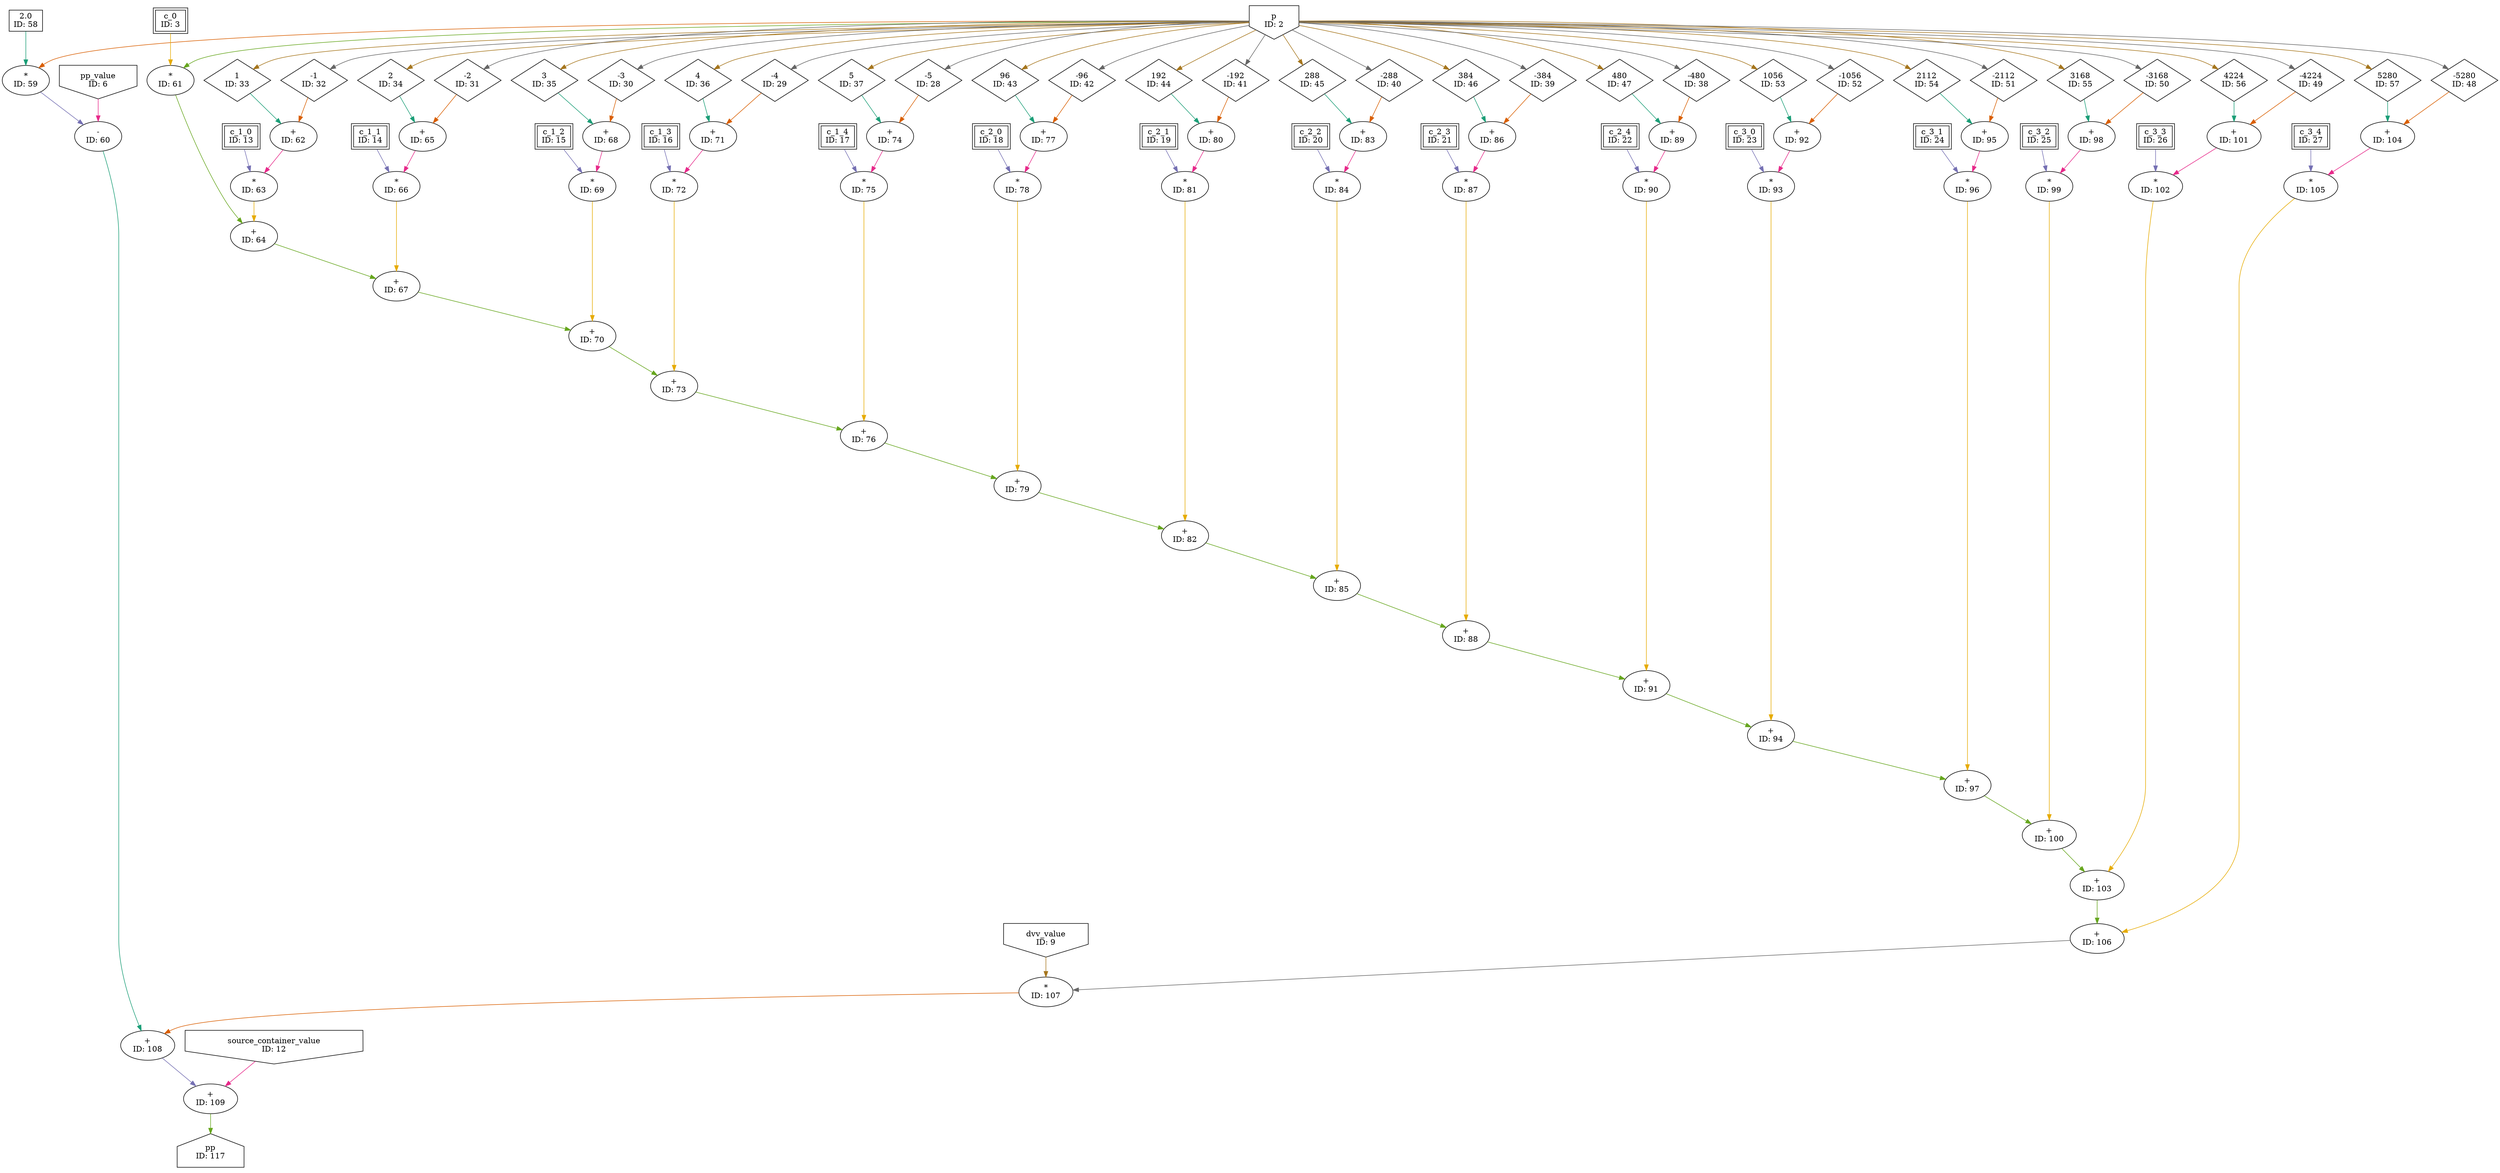 digraph cpu_mainKernel_pre_dsp_extraction{
	NodeConstantDouble58 [shape=box, label="2.0\nID: 58"];
	NodeInput2 [shape=invhouse, label="p\nID: 2"];
	NodeMul59 [label="*\nID: 59"];
	NodeInput6 [shape=invhouse, label="pp_value\nID: 6"];
	NodeSub60 [label="-\nID: 60"];
	NodeInput9 [shape=invhouse, label="dvv_value\nID: 9"];
	NodeInputMappedReg3 [shape=box, peripheries=2, label="c_0\nID: 3"];
	NodeMul61 [label="*\nID: 61"];
	NodeInputMappedReg13 [shape=box, peripheries=2, label="c_1_0\nID: 13"];
	NodeStreamOffset33 [shape=diamond, label="1\nID: 33"];
	NodeStreamOffset32 [shape=diamond, label="-1\nID: 32"];
	NodeAdd62 [label="+\nID: 62"];
	NodeMul63 [label="*\nID: 63"];
	NodeAdd64 [label="+\nID: 64"];
	NodeInputMappedReg14 [shape=box, peripheries=2, label="c_1_1\nID: 14"];
	NodeStreamOffset34 [shape=diamond, label="2\nID: 34"];
	NodeStreamOffset31 [shape=diamond, label="-2\nID: 31"];
	NodeAdd65 [label="+\nID: 65"];
	NodeMul66 [label="*\nID: 66"];
	NodeAdd67 [label="+\nID: 67"];
	NodeInputMappedReg15 [shape=box, peripheries=2, label="c_1_2\nID: 15"];
	NodeStreamOffset35 [shape=diamond, label="3\nID: 35"];
	NodeStreamOffset30 [shape=diamond, label="-3\nID: 30"];
	NodeAdd68 [label="+\nID: 68"];
	NodeMul69 [label="*\nID: 69"];
	NodeAdd70 [label="+\nID: 70"];
	NodeInputMappedReg16 [shape=box, peripheries=2, label="c_1_3\nID: 16"];
	NodeStreamOffset36 [shape=diamond, label="4\nID: 36"];
	NodeStreamOffset29 [shape=diamond, label="-4\nID: 29"];
	NodeAdd71 [label="+\nID: 71"];
	NodeMul72 [label="*\nID: 72"];
	NodeAdd73 [label="+\nID: 73"];
	NodeInputMappedReg17 [shape=box, peripheries=2, label="c_1_4\nID: 17"];
	NodeStreamOffset37 [shape=diamond, label="5\nID: 37"];
	NodeStreamOffset28 [shape=diamond, label="-5\nID: 28"];
	NodeAdd74 [label="+\nID: 74"];
	NodeMul75 [label="*\nID: 75"];
	NodeAdd76 [label="+\nID: 76"];
	NodeInputMappedReg18 [shape=box, peripheries=2, label="c_2_0\nID: 18"];
	NodeStreamOffset43 [shape=diamond, label="96\nID: 43"];
	NodeStreamOffset42 [shape=diamond, label="-96\nID: 42"];
	NodeAdd77 [label="+\nID: 77"];
	NodeMul78 [label="*\nID: 78"];
	NodeAdd79 [label="+\nID: 79"];
	NodeInputMappedReg19 [shape=box, peripheries=2, label="c_2_1\nID: 19"];
	NodeStreamOffset44 [shape=diamond, label="192\nID: 44"];
	NodeStreamOffset41 [shape=diamond, label="-192\nID: 41"];
	NodeAdd80 [label="+\nID: 80"];
	NodeMul81 [label="*\nID: 81"];
	NodeAdd82 [label="+\nID: 82"];
	NodeInputMappedReg20 [shape=box, peripheries=2, label="c_2_2\nID: 20"];
	NodeStreamOffset45 [shape=diamond, label="288\nID: 45"];
	NodeStreamOffset40 [shape=diamond, label="-288\nID: 40"];
	NodeAdd83 [label="+\nID: 83"];
	NodeMul84 [label="*\nID: 84"];
	NodeAdd85 [label="+\nID: 85"];
	NodeInputMappedReg21 [shape=box, peripheries=2, label="c_2_3\nID: 21"];
	NodeStreamOffset46 [shape=diamond, label="384\nID: 46"];
	NodeStreamOffset39 [shape=diamond, label="-384\nID: 39"];
	NodeAdd86 [label="+\nID: 86"];
	NodeMul87 [label="*\nID: 87"];
	NodeAdd88 [label="+\nID: 88"];
	NodeInputMappedReg22 [shape=box, peripheries=2, label="c_2_4\nID: 22"];
	NodeStreamOffset47 [shape=diamond, label="480\nID: 47"];
	NodeStreamOffset38 [shape=diamond, label="-480\nID: 38"];
	NodeAdd89 [label="+\nID: 89"];
	NodeMul90 [label="*\nID: 90"];
	NodeAdd91 [label="+\nID: 91"];
	NodeInputMappedReg23 [shape=box, peripheries=2, label="c_3_0\nID: 23"];
	NodeStreamOffset53 [shape=diamond, label="1056\nID: 53"];
	NodeStreamOffset52 [shape=diamond, label="-1056\nID: 52"];
	NodeAdd92 [label="+\nID: 92"];
	NodeMul93 [label="*\nID: 93"];
	NodeAdd94 [label="+\nID: 94"];
	NodeInputMappedReg24 [shape=box, peripheries=2, label="c_3_1\nID: 24"];
	NodeStreamOffset54 [shape=diamond, label="2112\nID: 54"];
	NodeStreamOffset51 [shape=diamond, label="-2112\nID: 51"];
	NodeAdd95 [label="+\nID: 95"];
	NodeMul96 [label="*\nID: 96"];
	NodeAdd97 [label="+\nID: 97"];
	NodeInputMappedReg25 [shape=box, peripheries=2, label="c_3_2\nID: 25"];
	NodeStreamOffset55 [shape=diamond, label="3168\nID: 55"];
	NodeStreamOffset50 [shape=diamond, label="-3168\nID: 50"];
	NodeAdd98 [label="+\nID: 98"];
	NodeMul99 [label="*\nID: 99"];
	NodeAdd100 [label="+\nID: 100"];
	NodeInputMappedReg26 [shape=box, peripheries=2, label="c_3_3\nID: 26"];
	NodeStreamOffset56 [shape=diamond, label="4224\nID: 56"];
	NodeStreamOffset49 [shape=diamond, label="-4224\nID: 49"];
	NodeAdd101 [label="+\nID: 101"];
	NodeMul102 [label="*\nID: 102"];
	NodeAdd103 [label="+\nID: 103"];
	NodeInputMappedReg27 [shape=box, peripheries=2, label="c_3_4\nID: 27"];
	NodeStreamOffset57 [shape=diamond, label="5280\nID: 57"];
	NodeStreamOffset48 [shape=diamond, label="-5280\nID: 48"];
	NodeAdd104 [label="+\nID: 104"];
	NodeMul105 [label="*\nID: 105"];
	NodeAdd106 [label="+\nID: 106"];
	NodeMul107 [label="*\nID: 107"];
	NodeAdd108 [label="+\nID: 108"];
	NodeInput12 [shape=invhouse, label="source_container_value\nID: 12"];
	NodeAdd109 [label="+\nID: 109"];
	NodeOutput117 [shape=house, label="pp\nID: 117"];
	NodeConstantDouble58 -> NodeMul59[color="/dark28/1" photon_data="EDGE,SrcNode:58,SrcNodePort:value"];
	NodeInput2 -> NodeMul59[color="/dark28/2" photon_data="EDGE,SrcNode:2,SrcNodePort:data"];
	NodeMul59 -> NodeSub60[color="/dark28/3" photon_data="EDGE,SrcNode:59,SrcNodePort:result"];
	NodeInput6 -> NodeSub60[color="/dark28/4" photon_data="EDGE,SrcNode:6,SrcNodePort:data"];
	NodeInput2 -> NodeMul61[color="/dark28/5" photon_data="EDGE,SrcNode:2,SrcNodePort:data"];
	NodeInputMappedReg3 -> NodeMul61[color="/dark28/6" photon_data="EDGE,SrcNode:3,SrcNodePort:c_0"];
	NodeInput2 -> NodeStreamOffset33[color="/dark28/7" photon_data="EDGE,SrcNode:2,SrcNodePort:data"];
	NodeInput2 -> NodeStreamOffset32[color="/dark28/8" photon_data="EDGE,SrcNode:2,SrcNodePort:data"];
	NodeStreamOffset33 -> NodeAdd62[color="/dark28/1" photon_data="EDGE,SrcNode:33,SrcNodePort:output"];
	NodeStreamOffset32 -> NodeAdd62[color="/dark28/2" photon_data="EDGE,SrcNode:32,SrcNodePort:output"];
	NodeInputMappedReg13 -> NodeMul63[color="/dark28/3" photon_data="EDGE,SrcNode:13,SrcNodePort:c_1_0"];
	NodeAdd62 -> NodeMul63[color="/dark28/4" photon_data="EDGE,SrcNode:62,SrcNodePort:result"];
	NodeMul61 -> NodeAdd64[color="/dark28/5" photon_data="EDGE,SrcNode:61,SrcNodePort:result"];
	NodeMul63 -> NodeAdd64[color="/dark28/6" photon_data="EDGE,SrcNode:63,SrcNodePort:result"];
	NodeInput2 -> NodeStreamOffset34[color="/dark28/7" photon_data="EDGE,SrcNode:2,SrcNodePort:data"];
	NodeInput2 -> NodeStreamOffset31[color="/dark28/8" photon_data="EDGE,SrcNode:2,SrcNodePort:data"];
	NodeStreamOffset34 -> NodeAdd65[color="/dark28/1" photon_data="EDGE,SrcNode:34,SrcNodePort:output"];
	NodeStreamOffset31 -> NodeAdd65[color="/dark28/2" photon_data="EDGE,SrcNode:31,SrcNodePort:output"];
	NodeInputMappedReg14 -> NodeMul66[color="/dark28/3" photon_data="EDGE,SrcNode:14,SrcNodePort:c_1_1"];
	NodeAdd65 -> NodeMul66[color="/dark28/4" photon_data="EDGE,SrcNode:65,SrcNodePort:result"];
	NodeAdd64 -> NodeAdd67[color="/dark28/5" photon_data="EDGE,SrcNode:64,SrcNodePort:result"];
	NodeMul66 -> NodeAdd67[color="/dark28/6" photon_data="EDGE,SrcNode:66,SrcNodePort:result"];
	NodeInput2 -> NodeStreamOffset35[color="/dark28/7" photon_data="EDGE,SrcNode:2,SrcNodePort:data"];
	NodeInput2 -> NodeStreamOffset30[color="/dark28/8" photon_data="EDGE,SrcNode:2,SrcNodePort:data"];
	NodeStreamOffset35 -> NodeAdd68[color="/dark28/1" photon_data="EDGE,SrcNode:35,SrcNodePort:output"];
	NodeStreamOffset30 -> NodeAdd68[color="/dark28/2" photon_data="EDGE,SrcNode:30,SrcNodePort:output"];
	NodeInputMappedReg15 -> NodeMul69[color="/dark28/3" photon_data="EDGE,SrcNode:15,SrcNodePort:c_1_2"];
	NodeAdd68 -> NodeMul69[color="/dark28/4" photon_data="EDGE,SrcNode:68,SrcNodePort:result"];
	NodeAdd67 -> NodeAdd70[color="/dark28/5" photon_data="EDGE,SrcNode:67,SrcNodePort:result"];
	NodeMul69 -> NodeAdd70[color="/dark28/6" photon_data="EDGE,SrcNode:69,SrcNodePort:result"];
	NodeInput2 -> NodeStreamOffset36[color="/dark28/7" photon_data="EDGE,SrcNode:2,SrcNodePort:data"];
	NodeInput2 -> NodeStreamOffset29[color="/dark28/8" photon_data="EDGE,SrcNode:2,SrcNodePort:data"];
	NodeStreamOffset36 -> NodeAdd71[color="/dark28/1" photon_data="EDGE,SrcNode:36,SrcNodePort:output"];
	NodeStreamOffset29 -> NodeAdd71[color="/dark28/2" photon_data="EDGE,SrcNode:29,SrcNodePort:output"];
	NodeInputMappedReg16 -> NodeMul72[color="/dark28/3" photon_data="EDGE,SrcNode:16,SrcNodePort:c_1_3"];
	NodeAdd71 -> NodeMul72[color="/dark28/4" photon_data="EDGE,SrcNode:71,SrcNodePort:result"];
	NodeAdd70 -> NodeAdd73[color="/dark28/5" photon_data="EDGE,SrcNode:70,SrcNodePort:result"];
	NodeMul72 -> NodeAdd73[color="/dark28/6" photon_data="EDGE,SrcNode:72,SrcNodePort:result"];
	NodeInput2 -> NodeStreamOffset37[color="/dark28/7" photon_data="EDGE,SrcNode:2,SrcNodePort:data"];
	NodeInput2 -> NodeStreamOffset28[color="/dark28/8" photon_data="EDGE,SrcNode:2,SrcNodePort:data"];
	NodeStreamOffset37 -> NodeAdd74[color="/dark28/1" photon_data="EDGE,SrcNode:37,SrcNodePort:output"];
	NodeStreamOffset28 -> NodeAdd74[color="/dark28/2" photon_data="EDGE,SrcNode:28,SrcNodePort:output"];
	NodeInputMappedReg17 -> NodeMul75[color="/dark28/3" photon_data="EDGE,SrcNode:17,SrcNodePort:c_1_4"];
	NodeAdd74 -> NodeMul75[color="/dark28/4" photon_data="EDGE,SrcNode:74,SrcNodePort:result"];
	NodeAdd73 -> NodeAdd76[color="/dark28/5" photon_data="EDGE,SrcNode:73,SrcNodePort:result"];
	NodeMul75 -> NodeAdd76[color="/dark28/6" photon_data="EDGE,SrcNode:75,SrcNodePort:result"];
	NodeInput2 -> NodeStreamOffset43[color="/dark28/7" photon_data="EDGE,SrcNode:2,SrcNodePort:data"];
	NodeInput2 -> NodeStreamOffset42[color="/dark28/8" photon_data="EDGE,SrcNode:2,SrcNodePort:data"];
	NodeStreamOffset43 -> NodeAdd77[color="/dark28/1" photon_data="EDGE,SrcNode:43,SrcNodePort:output"];
	NodeStreamOffset42 -> NodeAdd77[color="/dark28/2" photon_data="EDGE,SrcNode:42,SrcNodePort:output"];
	NodeInputMappedReg18 -> NodeMul78[color="/dark28/3" photon_data="EDGE,SrcNode:18,SrcNodePort:c_2_0"];
	NodeAdd77 -> NodeMul78[color="/dark28/4" photon_data="EDGE,SrcNode:77,SrcNodePort:result"];
	NodeAdd76 -> NodeAdd79[color="/dark28/5" photon_data="EDGE,SrcNode:76,SrcNodePort:result"];
	NodeMul78 -> NodeAdd79[color="/dark28/6" photon_data="EDGE,SrcNode:78,SrcNodePort:result"];
	NodeInput2 -> NodeStreamOffset44[color="/dark28/7" photon_data="EDGE,SrcNode:2,SrcNodePort:data"];
	NodeInput2 -> NodeStreamOffset41[color="/dark28/8" photon_data="EDGE,SrcNode:2,SrcNodePort:data"];
	NodeStreamOffset44 -> NodeAdd80[color="/dark28/1" photon_data="EDGE,SrcNode:44,SrcNodePort:output"];
	NodeStreamOffset41 -> NodeAdd80[color="/dark28/2" photon_data="EDGE,SrcNode:41,SrcNodePort:output"];
	NodeInputMappedReg19 -> NodeMul81[color="/dark28/3" photon_data="EDGE,SrcNode:19,SrcNodePort:c_2_1"];
	NodeAdd80 -> NodeMul81[color="/dark28/4" photon_data="EDGE,SrcNode:80,SrcNodePort:result"];
	NodeAdd79 -> NodeAdd82[color="/dark28/5" photon_data="EDGE,SrcNode:79,SrcNodePort:result"];
	NodeMul81 -> NodeAdd82[color="/dark28/6" photon_data="EDGE,SrcNode:81,SrcNodePort:result"];
	NodeInput2 -> NodeStreamOffset45[color="/dark28/7" photon_data="EDGE,SrcNode:2,SrcNodePort:data"];
	NodeInput2 -> NodeStreamOffset40[color="/dark28/8" photon_data="EDGE,SrcNode:2,SrcNodePort:data"];
	NodeStreamOffset45 -> NodeAdd83[color="/dark28/1" photon_data="EDGE,SrcNode:45,SrcNodePort:output"];
	NodeStreamOffset40 -> NodeAdd83[color="/dark28/2" photon_data="EDGE,SrcNode:40,SrcNodePort:output"];
	NodeInputMappedReg20 -> NodeMul84[color="/dark28/3" photon_data="EDGE,SrcNode:20,SrcNodePort:c_2_2"];
	NodeAdd83 -> NodeMul84[color="/dark28/4" photon_data="EDGE,SrcNode:83,SrcNodePort:result"];
	NodeAdd82 -> NodeAdd85[color="/dark28/5" photon_data="EDGE,SrcNode:82,SrcNodePort:result"];
	NodeMul84 -> NodeAdd85[color="/dark28/6" photon_data="EDGE,SrcNode:84,SrcNodePort:result"];
	NodeInput2 -> NodeStreamOffset46[color="/dark28/7" photon_data="EDGE,SrcNode:2,SrcNodePort:data"];
	NodeInput2 -> NodeStreamOffset39[color="/dark28/8" photon_data="EDGE,SrcNode:2,SrcNodePort:data"];
	NodeStreamOffset46 -> NodeAdd86[color="/dark28/1" photon_data="EDGE,SrcNode:46,SrcNodePort:output"];
	NodeStreamOffset39 -> NodeAdd86[color="/dark28/2" photon_data="EDGE,SrcNode:39,SrcNodePort:output"];
	NodeInputMappedReg21 -> NodeMul87[color="/dark28/3" photon_data="EDGE,SrcNode:21,SrcNodePort:c_2_3"];
	NodeAdd86 -> NodeMul87[color="/dark28/4" photon_data="EDGE,SrcNode:86,SrcNodePort:result"];
	NodeAdd85 -> NodeAdd88[color="/dark28/5" photon_data="EDGE,SrcNode:85,SrcNodePort:result"];
	NodeMul87 -> NodeAdd88[color="/dark28/6" photon_data="EDGE,SrcNode:87,SrcNodePort:result"];
	NodeInput2 -> NodeStreamOffset47[color="/dark28/7" photon_data="EDGE,SrcNode:2,SrcNodePort:data"];
	NodeInput2 -> NodeStreamOffset38[color="/dark28/8" photon_data="EDGE,SrcNode:2,SrcNodePort:data"];
	NodeStreamOffset47 -> NodeAdd89[color="/dark28/1" photon_data="EDGE,SrcNode:47,SrcNodePort:output"];
	NodeStreamOffset38 -> NodeAdd89[color="/dark28/2" photon_data="EDGE,SrcNode:38,SrcNodePort:output"];
	NodeInputMappedReg22 -> NodeMul90[color="/dark28/3" photon_data="EDGE,SrcNode:22,SrcNodePort:c_2_4"];
	NodeAdd89 -> NodeMul90[color="/dark28/4" photon_data="EDGE,SrcNode:89,SrcNodePort:result"];
	NodeAdd88 -> NodeAdd91[color="/dark28/5" photon_data="EDGE,SrcNode:88,SrcNodePort:result"];
	NodeMul90 -> NodeAdd91[color="/dark28/6" photon_data="EDGE,SrcNode:90,SrcNodePort:result"];
	NodeInput2 -> NodeStreamOffset53[color="/dark28/7" photon_data="EDGE,SrcNode:2,SrcNodePort:data"];
	NodeInput2 -> NodeStreamOffset52[color="/dark28/8" photon_data="EDGE,SrcNode:2,SrcNodePort:data"];
	NodeStreamOffset53 -> NodeAdd92[color="/dark28/1" photon_data="EDGE,SrcNode:53,SrcNodePort:output"];
	NodeStreamOffset52 -> NodeAdd92[color="/dark28/2" photon_data="EDGE,SrcNode:52,SrcNodePort:output"];
	NodeInputMappedReg23 -> NodeMul93[color="/dark28/3" photon_data="EDGE,SrcNode:23,SrcNodePort:c_3_0"];
	NodeAdd92 -> NodeMul93[color="/dark28/4" photon_data="EDGE,SrcNode:92,SrcNodePort:result"];
	NodeAdd91 -> NodeAdd94[color="/dark28/5" photon_data="EDGE,SrcNode:91,SrcNodePort:result"];
	NodeMul93 -> NodeAdd94[color="/dark28/6" photon_data="EDGE,SrcNode:93,SrcNodePort:result"];
	NodeInput2 -> NodeStreamOffset54[color="/dark28/7" photon_data="EDGE,SrcNode:2,SrcNodePort:data"];
	NodeInput2 -> NodeStreamOffset51[color="/dark28/8" photon_data="EDGE,SrcNode:2,SrcNodePort:data"];
	NodeStreamOffset54 -> NodeAdd95[color="/dark28/1" photon_data="EDGE,SrcNode:54,SrcNodePort:output"];
	NodeStreamOffset51 -> NodeAdd95[color="/dark28/2" photon_data="EDGE,SrcNode:51,SrcNodePort:output"];
	NodeInputMappedReg24 -> NodeMul96[color="/dark28/3" photon_data="EDGE,SrcNode:24,SrcNodePort:c_3_1"];
	NodeAdd95 -> NodeMul96[color="/dark28/4" photon_data="EDGE,SrcNode:95,SrcNodePort:result"];
	NodeAdd94 -> NodeAdd97[color="/dark28/5" photon_data="EDGE,SrcNode:94,SrcNodePort:result"];
	NodeMul96 -> NodeAdd97[color="/dark28/6" photon_data="EDGE,SrcNode:96,SrcNodePort:result"];
	NodeInput2 -> NodeStreamOffset55[color="/dark28/7" photon_data="EDGE,SrcNode:2,SrcNodePort:data"];
	NodeInput2 -> NodeStreamOffset50[color="/dark28/8" photon_data="EDGE,SrcNode:2,SrcNodePort:data"];
	NodeStreamOffset55 -> NodeAdd98[color="/dark28/1" photon_data="EDGE,SrcNode:55,SrcNodePort:output"];
	NodeStreamOffset50 -> NodeAdd98[color="/dark28/2" photon_data="EDGE,SrcNode:50,SrcNodePort:output"];
	NodeInputMappedReg25 -> NodeMul99[color="/dark28/3" photon_data="EDGE,SrcNode:25,SrcNodePort:c_3_2"];
	NodeAdd98 -> NodeMul99[color="/dark28/4" photon_data="EDGE,SrcNode:98,SrcNodePort:result"];
	NodeAdd97 -> NodeAdd100[color="/dark28/5" photon_data="EDGE,SrcNode:97,SrcNodePort:result"];
	NodeMul99 -> NodeAdd100[color="/dark28/6" photon_data="EDGE,SrcNode:99,SrcNodePort:result"];
	NodeInput2 -> NodeStreamOffset56[color="/dark28/7" photon_data="EDGE,SrcNode:2,SrcNodePort:data"];
	NodeInput2 -> NodeStreamOffset49[color="/dark28/8" photon_data="EDGE,SrcNode:2,SrcNodePort:data"];
	NodeStreamOffset56 -> NodeAdd101[color="/dark28/1" photon_data="EDGE,SrcNode:56,SrcNodePort:output"];
	NodeStreamOffset49 -> NodeAdd101[color="/dark28/2" photon_data="EDGE,SrcNode:49,SrcNodePort:output"];
	NodeInputMappedReg26 -> NodeMul102[color="/dark28/3" photon_data="EDGE,SrcNode:26,SrcNodePort:c_3_3"];
	NodeAdd101 -> NodeMul102[color="/dark28/4" photon_data="EDGE,SrcNode:101,SrcNodePort:result"];
	NodeAdd100 -> NodeAdd103[color="/dark28/5" photon_data="EDGE,SrcNode:100,SrcNodePort:result"];
	NodeMul102 -> NodeAdd103[color="/dark28/6" photon_data="EDGE,SrcNode:102,SrcNodePort:result"];
	NodeInput2 -> NodeStreamOffset57[color="/dark28/7" photon_data="EDGE,SrcNode:2,SrcNodePort:data"];
	NodeInput2 -> NodeStreamOffset48[color="/dark28/8" photon_data="EDGE,SrcNode:2,SrcNodePort:data"];
	NodeStreamOffset57 -> NodeAdd104[color="/dark28/1" photon_data="EDGE,SrcNode:57,SrcNodePort:output"];
	NodeStreamOffset48 -> NodeAdd104[color="/dark28/2" photon_data="EDGE,SrcNode:48,SrcNodePort:output"];
	NodeInputMappedReg27 -> NodeMul105[color="/dark28/3" photon_data="EDGE,SrcNode:27,SrcNodePort:c_3_4"];
	NodeAdd104 -> NodeMul105[color="/dark28/4" photon_data="EDGE,SrcNode:104,SrcNodePort:result"];
	NodeAdd103 -> NodeAdd106[color="/dark28/5" photon_data="EDGE,SrcNode:103,SrcNodePort:result"];
	NodeMul105 -> NodeAdd106[color="/dark28/6" photon_data="EDGE,SrcNode:105,SrcNodePort:result"];
	NodeInput9 -> NodeMul107[color="/dark28/7" photon_data="EDGE,SrcNode:9,SrcNodePort:data"];
	NodeAdd106 -> NodeMul107[color="/dark28/8" photon_data="EDGE,SrcNode:106,SrcNodePort:result"];
	NodeSub60 -> NodeAdd108[color="/dark28/1" photon_data="EDGE,SrcNode:60,SrcNodePort:result"];
	NodeMul107 -> NodeAdd108[color="/dark28/2" photon_data="EDGE,SrcNode:107,SrcNodePort:result"];
	NodeAdd108 -> NodeAdd109[color="/dark28/3" photon_data="EDGE,SrcNode:108,SrcNodePort:result"];
	NodeInput12 -> NodeAdd109[color="/dark28/4" photon_data="EDGE,SrcNode:12,SrcNodePort:data"];
	NodeAdd109 -> NodeOutput117[color="/dark28/5" photon_data="EDGE,SrcNode:109,SrcNodePort:result"];
}
